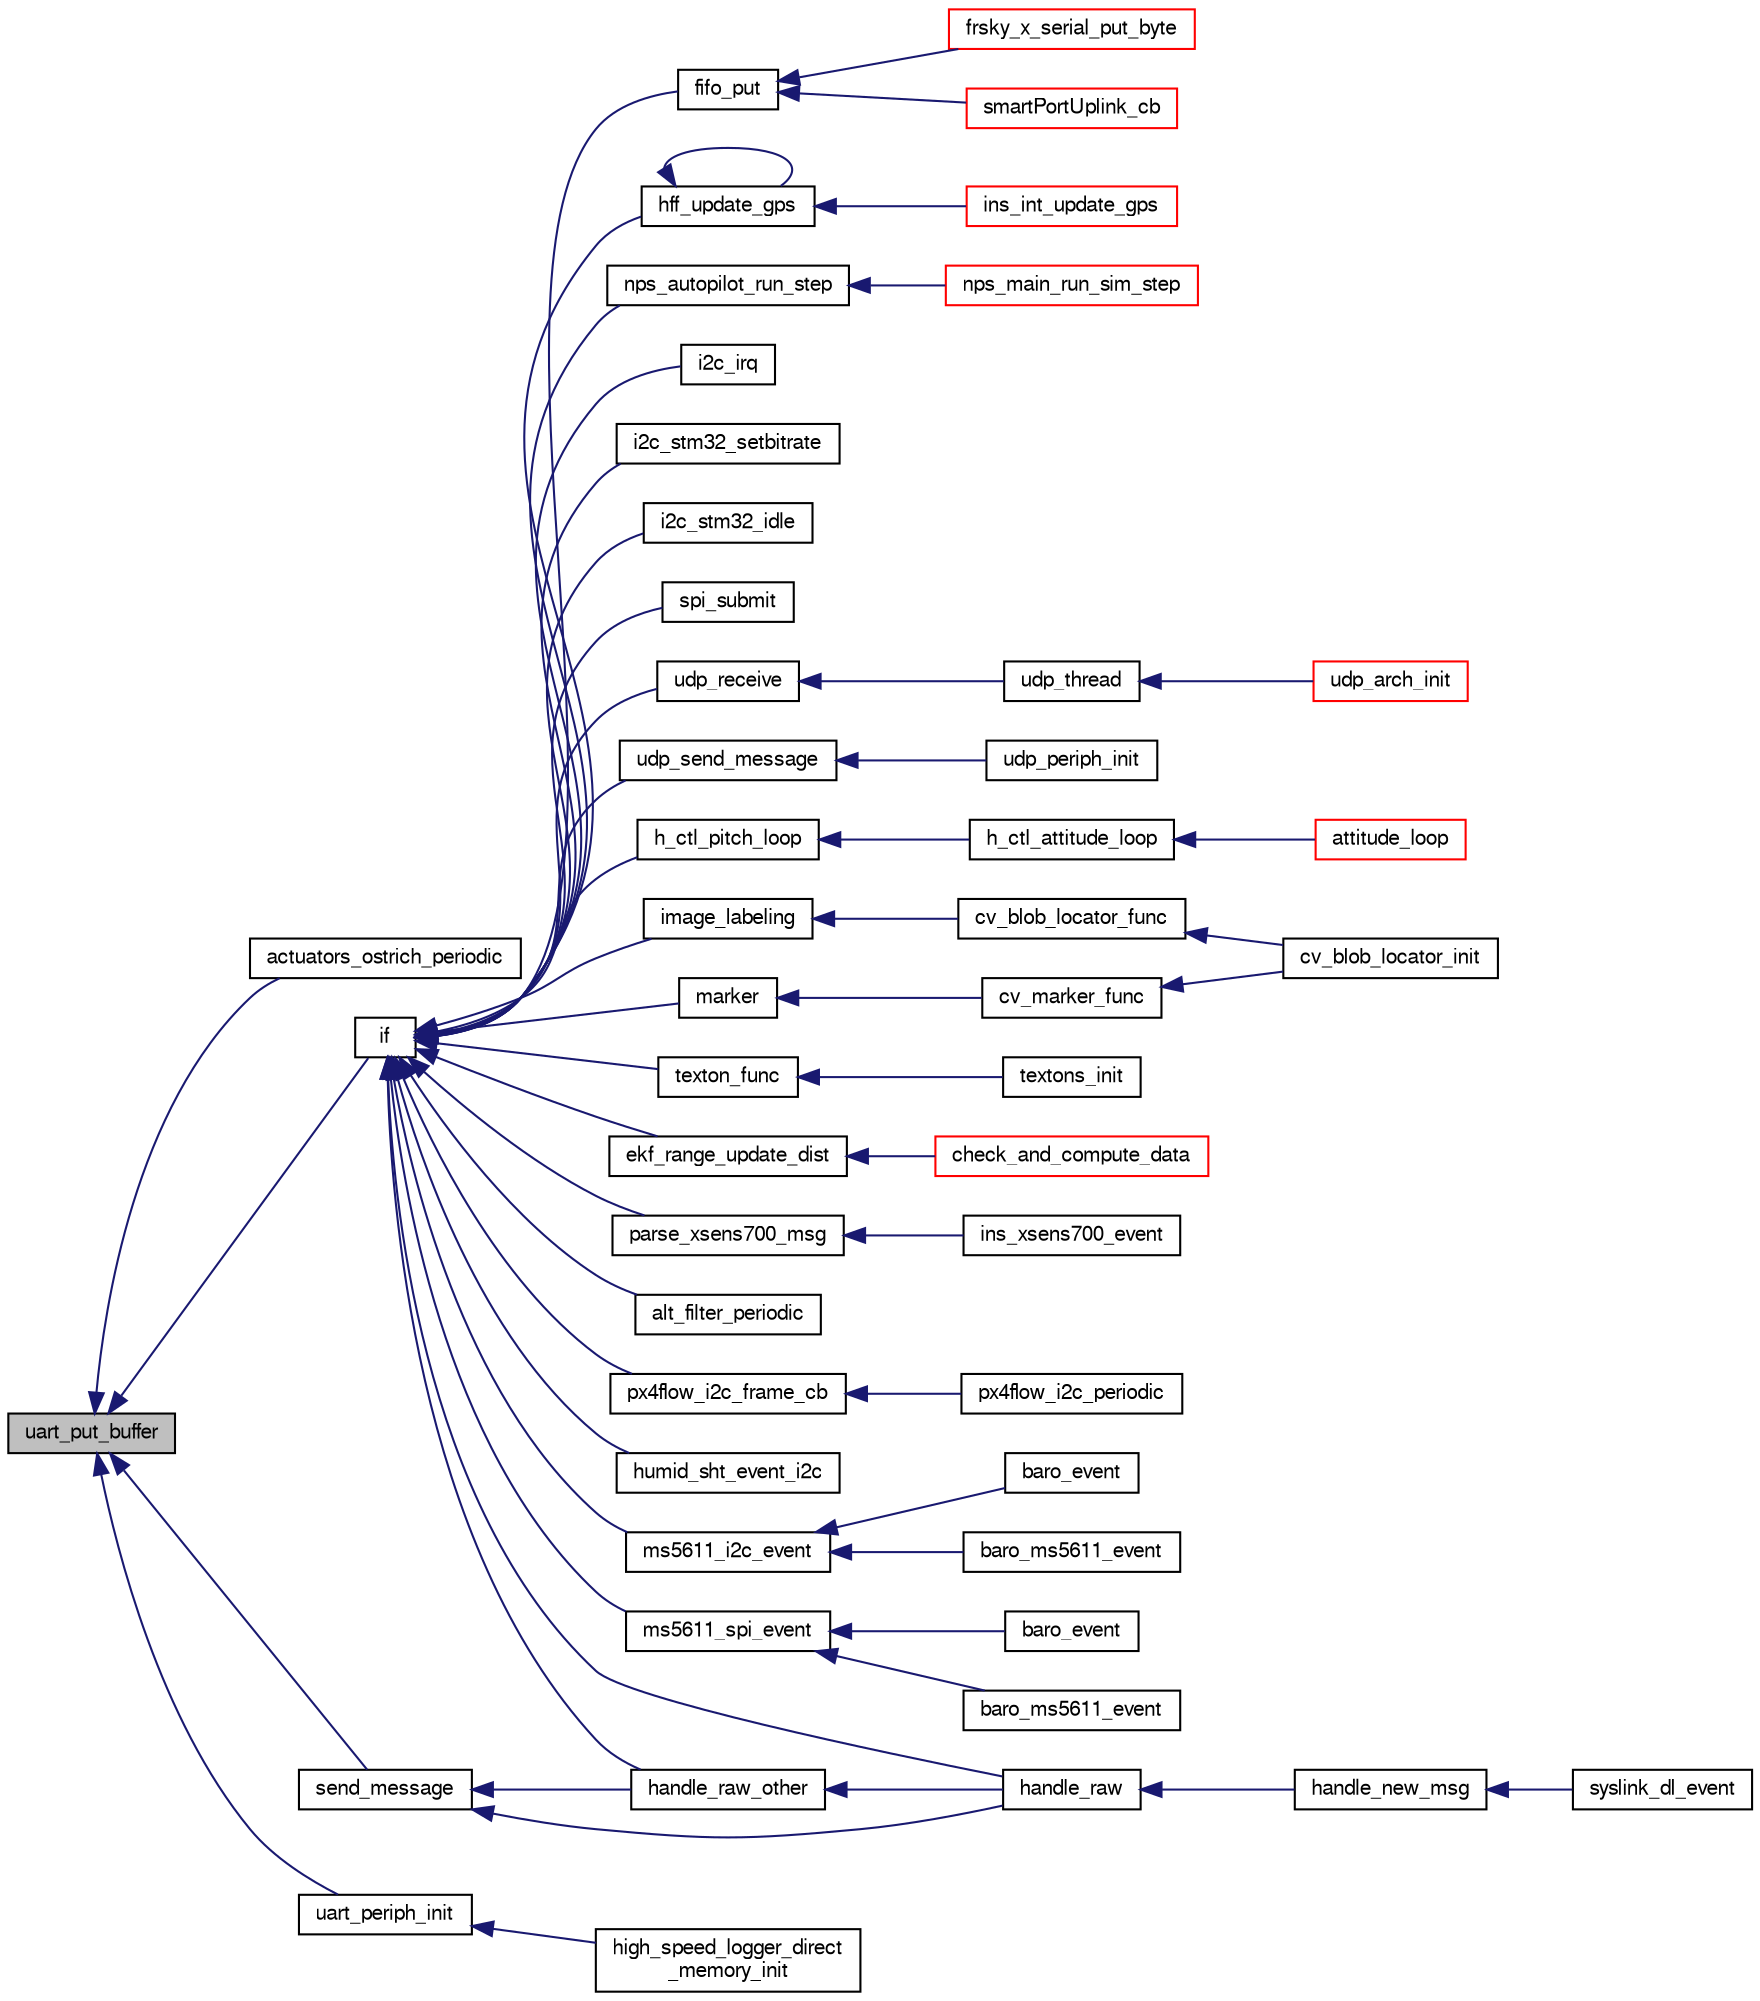 digraph "uart_put_buffer"
{
  edge [fontname="FreeSans",fontsize="10",labelfontname="FreeSans",labelfontsize="10"];
  node [fontname="FreeSans",fontsize="10",shape=record];
  rankdir="LR";
  Node1 [label="uart_put_buffer",height=0.2,width=0.4,color="black", fillcolor="grey75", style="filled", fontcolor="black"];
  Node1 -> Node2 [dir="back",color="midnightblue",fontsize="10",style="solid",fontname="FreeSans"];
  Node2 [label="actuators_ostrich_periodic",height=0.2,width=0.4,color="black", fillcolor="white", style="filled",URL="$modules_2actuators_2actuators__ostrich_8h.html#ae47b4a3b2d75b6b733eb0f9c5d72a372"];
  Node1 -> Node3 [dir="back",color="midnightblue",fontsize="10",style="solid",fontname="FreeSans"];
  Node3 [label="if",height=0.2,width=0.4,color="black", fillcolor="white", style="filled",URL="$e__identification__fr_8c.html#a92cffae21318c1d983c63f3afa2a8d87"];
  Node3 -> Node4 [dir="back",color="midnightblue",fontsize="10",style="solid",fontname="FreeSans"];
  Node4 [label="i2c_irq",height=0.2,width=0.4,color="black", fillcolor="white", style="filled",URL="$stm32_2mcu__periph_2i2c__arch_8c.html#a9cdca4a1beda37ad7a9a7087252b6bbf"];
  Node3 -> Node5 [dir="back",color="midnightblue",fontsize="10",style="solid",fontname="FreeSans"];
  Node5 [label="i2c_stm32_setbitrate",height=0.2,width=0.4,color="black", fillcolor="white", style="filled",URL="$stm32_2mcu__periph_2i2c__arch_8c.html#af6c16ded89419dcadd6d658416e9f55c"];
  Node3 -> Node6 [dir="back",color="midnightblue",fontsize="10",style="solid",fontname="FreeSans"];
  Node6 [label="i2c_stm32_idle",height=0.2,width=0.4,color="black", fillcolor="white", style="filled",URL="$stm32_2mcu__periph_2i2c__arch_8c.html#ab9e5bad12034eb78fc98e86032eb938c"];
  Node3 -> Node7 [dir="back",color="midnightblue",fontsize="10",style="solid",fontname="FreeSans"];
  Node7 [label="spi_submit",height=0.2,width=0.4,color="black", fillcolor="white", style="filled",URL="$group__spi.html#ga5d383931766cb373ebad0b8bc26d439d",tooltip="Submit a spi transaction. "];
  Node3 -> Node8 [dir="back",color="midnightblue",fontsize="10",style="solid",fontname="FreeSans"];
  Node8 [label="udp_receive",height=0.2,width=0.4,color="black", fillcolor="white", style="filled",URL="$udp_8h.html#a23264d73f7cf6197c139bf6841da1ee2",tooltip="Read bytes from UDP. "];
  Node8 -> Node9 [dir="back",color="midnightblue",fontsize="10",style="solid",fontname="FreeSans"];
  Node9 [label="udp_thread",height=0.2,width=0.4,color="black", fillcolor="white", style="filled",URL="$linux_2mcu__periph_2udp__arch_8c.html#a4228ab15648ebad6b74132335c63635e",tooltip="check for new udp packets to receive or send. "];
  Node9 -> Node10 [dir="back",color="midnightblue",fontsize="10",style="solid",fontname="FreeSans"];
  Node10 [label="udp_arch_init",height=0.2,width=0.4,color="red", fillcolor="white", style="filled",URL="$sim_2mcu__periph_2udp__arch_8h.html#a665732768aad2a0f4b0a396d96485cc2"];
  Node3 -> Node11 [dir="back",color="midnightblue",fontsize="10",style="solid",fontname="FreeSans"];
  Node11 [label="udp_send_message",height=0.2,width=0.4,color="black", fillcolor="white", style="filled",URL="$udp_8h.html#acd1365113847d9c844e256228443af2d",tooltip="Send a message. "];
  Node11 -> Node12 [dir="back",color="midnightblue",fontsize="10",style="solid",fontname="FreeSans"];
  Node12 [label="udp_periph_init",height=0.2,width=0.4,color="black", fillcolor="white", style="filled",URL="$udp_8h.html#a1f1d82b302692d0e1c6b01db1b03f6ea",tooltip="Initialize the UDP peripheral. "];
  Node3 -> Node13 [dir="back",color="midnightblue",fontsize="10",style="solid",fontname="FreeSans"];
  Node13 [label="h_ctl_pitch_loop",height=0.2,width=0.4,color="black", fillcolor="white", style="filled",URL="$stabilization__adaptive_8c.html#a10c9851e192217d5a4e7b6dc98e16c2d"];
  Node13 -> Node14 [dir="back",color="midnightblue",fontsize="10",style="solid",fontname="FreeSans"];
  Node14 [label="h_ctl_attitude_loop",height=0.2,width=0.4,color="black", fillcolor="white", style="filled",URL="$fixedwing_2stabilization_2stabilization__attitude_8h.html#a86f0d47644538be1345aab19c7dc3de4"];
  Node14 -> Node15 [dir="back",color="midnightblue",fontsize="10",style="solid",fontname="FreeSans"];
  Node15 [label="attitude_loop",height=0.2,width=0.4,color="red", fillcolor="white", style="filled",URL="$fixedwing_2autopilot__static_8h.html#a315546d9034361bbc6970b3792dc8b67"];
  Node3 -> Node16 [dir="back",color="midnightblue",fontsize="10",style="solid",fontname="FreeSans"];
  Node16 [label="image_labeling",height=0.2,width=0.4,color="black", fillcolor="white", style="filled",URL="$blob__finder_8h.html#a4394ddcfee7f3a3c1ff870b038b2883b"];
  Node16 -> Node17 [dir="back",color="midnightblue",fontsize="10",style="solid",fontname="FreeSans"];
  Node17 [label="cv_blob_locator_func",height=0.2,width=0.4,color="black", fillcolor="white", style="filled",URL="$cv__blob__locator_8c.html#a922c40d2a25e1519548f0d62094d13e0"];
  Node17 -> Node18 [dir="back",color="midnightblue",fontsize="10",style="solid",fontname="FreeSans"];
  Node18 [label="cv_blob_locator_init",height=0.2,width=0.4,color="black", fillcolor="white", style="filled",URL="$cv__blob__locator_8h.html#a03040f93fee504200fd409c45f488e4d"];
  Node3 -> Node19 [dir="back",color="midnightblue",fontsize="10",style="solid",fontname="FreeSans"];
  Node19 [label="marker",height=0.2,width=0.4,color="black", fillcolor="white", style="filled",URL="$imavmarker_8h.html#aafa443822c1c72b0735f92c4656eb669"];
  Node19 -> Node20 [dir="back",color="midnightblue",fontsize="10",style="solid",fontname="FreeSans"];
  Node20 [label="cv_marker_func",height=0.2,width=0.4,color="black", fillcolor="white", style="filled",URL="$cv__blob__locator_8c.html#a095162a58d6a269d84029f8a17a1d359"];
  Node20 -> Node18 [dir="back",color="midnightblue",fontsize="10",style="solid",fontname="FreeSans"];
  Node3 -> Node21 [dir="back",color="midnightblue",fontsize="10",style="solid",fontname="FreeSans"];
  Node21 [label="texton_func",height=0.2,width=0.4,color="black", fillcolor="white", style="filled",URL="$textons_8c.html#a5a28ef29bd02e895d11d195fc565526f",tooltip="Main texton processing function that first either loads or learns a dictionary and then extracts the ..."];
  Node21 -> Node22 [dir="back",color="midnightblue",fontsize="10",style="solid",fontname="FreeSans"];
  Node22 [label="textons_init",height=0.2,width=0.4,color="black", fillcolor="white", style="filled",URL="$textons_8h.html#ac363e3fda520a9cc84e35d929f01d62d",tooltip="Initialize. "];
  Node3 -> Node23 [dir="back",color="midnightblue",fontsize="10",style="solid",fontname="FreeSans"];
  Node23 [label="handle_raw_other",height=0.2,width=0.4,color="black", fillcolor="white", style="filled",URL="$syslink__dl_8c.html#aa429086c6c98ffa95fdb0381e67b1285",tooltip="Handle various raw messages. "];
  Node23 -> Node24 [dir="back",color="midnightblue",fontsize="10",style="solid",fontname="FreeSans"];
  Node24 [label="handle_raw",height=0.2,width=0.4,color="black", fillcolor="white", style="filled",URL="$syslink__dl_8c.html#a9a5fcd9b15a63e5311c8ff49c6f95bb8",tooltip="Handle raw datalink. "];
  Node24 -> Node25 [dir="back",color="midnightblue",fontsize="10",style="solid",fontname="FreeSans"];
  Node25 [label="handle_new_msg",height=0.2,width=0.4,color="black", fillcolor="white", style="filled",URL="$syslink__dl_8c.html#a665fd9a99b5fbbbff1c98a97f1742665",tooltip="New RX message. "];
  Node25 -> Node26 [dir="back",color="midnightblue",fontsize="10",style="solid",fontname="FreeSans"];
  Node26 [label="syslink_dl_event",height=0.2,width=0.4,color="black", fillcolor="white", style="filled",URL="$syslink__dl_8h.html#a248668c76bd51845ed6a42ff3da5f1a9",tooltip="Datalink event. "];
  Node3 -> Node24 [dir="back",color="midnightblue",fontsize="10",style="solid",fontname="FreeSans"];
  Node3 -> Node27 [dir="back",color="midnightblue",fontsize="10",style="solid",fontname="FreeSans"];
  Node27 [label="ekf_range_update_dist",height=0.2,width=0.4,color="black", fillcolor="white", style="filled",URL="$ekf__range_8h.html#a6778974be3a678696790a30c04315a72",tooltip="Update step based on each new distance data. "];
  Node27 -> Node28 [dir="back",color="midnightblue",fontsize="10",style="solid",fontname="FreeSans"];
  Node28 [label="check_and_compute_data",height=0.2,width=0.4,color="red", fillcolor="white", style="filled",URL="$dw1000__arduino_8c.html#a61ebb26ab28d54f27878ffeb87febfe9",tooltip="check new data and compute with the proper algorithm "];
  Node3 -> Node29 [dir="back",color="midnightblue",fontsize="10",style="solid",fontname="FreeSans"];
  Node29 [label="alt_filter_periodic",height=0.2,width=0.4,color="black", fillcolor="white", style="filled",URL="$alt__filter_8h.html#acb1c5bf01229d55cd2a7542a49e37ec8"];
  Node3 -> Node30 [dir="back",color="midnightblue",fontsize="10",style="solid",fontname="FreeSans"];
  Node30 [label="parse_xsens700_msg",height=0.2,width=0.4,color="black", fillcolor="white", style="filled",URL="$xsens700_8h.html#ac2454e953f536da139df3af77095c560"];
  Node30 -> Node31 [dir="back",color="midnightblue",fontsize="10",style="solid",fontname="FreeSans"];
  Node31 [label="ins_xsens700_event",height=0.2,width=0.4,color="black", fillcolor="white", style="filled",URL="$ins__xsens700_8h.html#af5b103447ab6c24b2ad38714d258b262"];
  Node3 -> Node32 [dir="back",color="midnightblue",fontsize="10",style="solid",fontname="FreeSans"];
  Node32 [label="humid_sht_event_i2c",height=0.2,width=0.4,color="black", fillcolor="white", style="filled",URL="$humid__sht__i2c_8h.html#a9250bbec811cdbcc7c024e084dacc33f"];
  Node3 -> Node33 [dir="back",color="midnightblue",fontsize="10",style="solid",fontname="FreeSans"];
  Node33 [label="px4flow_i2c_frame_cb",height=0.2,width=0.4,color="black", fillcolor="white", style="filled",URL="$px4flow__i2c_8c.html#ad7e1980e7d9d597a3902d1fb1bcb19b9",tooltip="Propagate optical flow information. "];
  Node33 -> Node34 [dir="back",color="midnightblue",fontsize="10",style="solid",fontname="FreeSans"];
  Node34 [label="px4flow_i2c_periodic",height=0.2,width=0.4,color="black", fillcolor="white", style="filled",URL="$px4flow__i2c_8h.html#a4d95252752186b0b1e437955c7eeea8b",tooltip="Poll px4flow for data 152 i2c frames are created per second, so the PX4FLOW can be polled at up to 15..."];
  Node3 -> Node35 [dir="back",color="midnightblue",fontsize="10",style="solid",fontname="FreeSans"];
  Node35 [label="ms5611_i2c_event",height=0.2,width=0.4,color="black", fillcolor="white", style="filled",URL="$ms5611__i2c_8h.html#a14e55ee13fb38c32b8c0bb6146695ca9"];
  Node35 -> Node36 [dir="back",color="midnightblue",fontsize="10",style="solid",fontname="FreeSans"];
  Node36 [label="baro_event",height=0.2,width=0.4,color="black", fillcolor="white", style="filled",URL="$tawaki_2baro__board_8h.html#a35cf6cc4a308999840a583900a3d35ff"];
  Node35 -> Node37 [dir="back",color="midnightblue",fontsize="10",style="solid",fontname="FreeSans"];
  Node37 [label="baro_ms5611_event",height=0.2,width=0.4,color="black", fillcolor="white", style="filled",URL="$baro__ms5611__spi_8h.html#afd15b3c514cb6c7763b0db2788665185"];
  Node3 -> Node38 [dir="back",color="midnightblue",fontsize="10",style="solid",fontname="FreeSans"];
  Node38 [label="ms5611_spi_event",height=0.2,width=0.4,color="black", fillcolor="white", style="filled",URL="$ms5611__spi_8h.html#a7b23274ad291a9e686044d66f378d91d"];
  Node38 -> Node39 [dir="back",color="midnightblue",fontsize="10",style="solid",fontname="FreeSans"];
  Node39 [label="baro_event",height=0.2,width=0.4,color="black", fillcolor="white", style="filled",URL="$baro__board__ms5611__spi_8c.html#a35cf6cc4a308999840a583900a3d35ff"];
  Node38 -> Node40 [dir="back",color="midnightblue",fontsize="10",style="solid",fontname="FreeSans"];
  Node40 [label="baro_ms5611_event",height=0.2,width=0.4,color="black", fillcolor="white", style="filled",URL="$baro__ms5611__spi_8c.html#afd15b3c514cb6c7763b0db2788665185"];
  Node3 -> Node41 [dir="back",color="midnightblue",fontsize="10",style="solid",fontname="FreeSans"];
  Node41 [label="fifo_put",height=0.2,width=0.4,color="black", fillcolor="white", style="filled",URL="$frsky__x_8c.html#ae3001fd8504f8ad30ee40a958da7bf0c"];
  Node41 -> Node42 [dir="back",color="midnightblue",fontsize="10",style="solid",fontname="FreeSans"];
  Node42 [label="frsky_x_serial_put_byte",height=0.2,width=0.4,color="red", fillcolor="white", style="filled",URL="$frsky__x_8c.html#adfc11fb9defc0b2418edb24b1fa921cf"];
  Node41 -> Node43 [dir="back",color="midnightblue",fontsize="10",style="solid",fontname="FreeSans"];
  Node43 [label="smartPortUplink_cb",height=0.2,width=0.4,color="red", fillcolor="white", style="filled",URL="$frsky__x_8c.html#ac745280f849c2fc887d6a00050e20aeb"];
  Node3 -> Node44 [dir="back",color="midnightblue",fontsize="10",style="solid",fontname="FreeSans"];
  Node44 [label="hff_update_gps",height=0.2,width=0.4,color="black", fillcolor="white", style="filled",URL="$hf__float_8h.html#a72f310874029d3bec298c7161601a57e"];
  Node44 -> Node44 [dir="back",color="midnightblue",fontsize="10",style="solid",fontname="FreeSans"];
  Node44 -> Node45 [dir="back",color="midnightblue",fontsize="10",style="solid",fontname="FreeSans"];
  Node45 [label="ins_int_update_gps",height=0.2,width=0.4,color="red", fillcolor="white", style="filled",URL="$ins__int_8h.html#a54df8c17ccf7a20d6ca09ad0b8f45db3"];
  Node3 -> Node46 [dir="back",color="midnightblue",fontsize="10",style="solid",fontname="FreeSans"];
  Node46 [label="nps_autopilot_run_step",height=0.2,width=0.4,color="black", fillcolor="white", style="filled",URL="$nps__autopilot__rotorcraft_8c.html#a12870aaa609d4860004be3cec4c8cf2a"];
  Node46 -> Node47 [dir="back",color="midnightblue",fontsize="10",style="solid",fontname="FreeSans"];
  Node47 [label="nps_main_run_sim_step",height=0.2,width=0.4,color="red", fillcolor="white", style="filled",URL="$nps__main__sitl_8c.html#a9a080385e191a932860731e6f511c775"];
  Node1 -> Node48 [dir="back",color="midnightblue",fontsize="10",style="solid",fontname="FreeSans"];
  Node48 [label="send_message",height=0.2,width=0.4,color="black", fillcolor="white", style="filled",URL="$syslink__dl_8c.html#ad541734144cc860fa9ab400f9ffc2a05",tooltip="Send a syslink message. "];
  Node48 -> Node23 [dir="back",color="midnightblue",fontsize="10",style="solid",fontname="FreeSans"];
  Node48 -> Node24 [dir="back",color="midnightblue",fontsize="10",style="solid",fontname="FreeSans"];
  Node1 -> Node49 [dir="back",color="midnightblue",fontsize="10",style="solid",fontname="FreeSans"];
  Node49 [label="uart_periph_init",height=0.2,width=0.4,color="black", fillcolor="white", style="filled",URL="$uart_8h.html#a43baf084a9bcc968ef00790e25becbb7"];
  Node49 -> Node50 [dir="back",color="midnightblue",fontsize="10",style="solid",fontname="FreeSans"];
  Node50 [label="high_speed_logger_direct\l_memory_init",height=0.2,width=0.4,color="black", fillcolor="white", style="filled",URL="$high__speed__logger__direct__memory_8h.html#a12bdb7bbc1db80d13434e986b45f0128",tooltip="Function initialisating the module. "];
}
